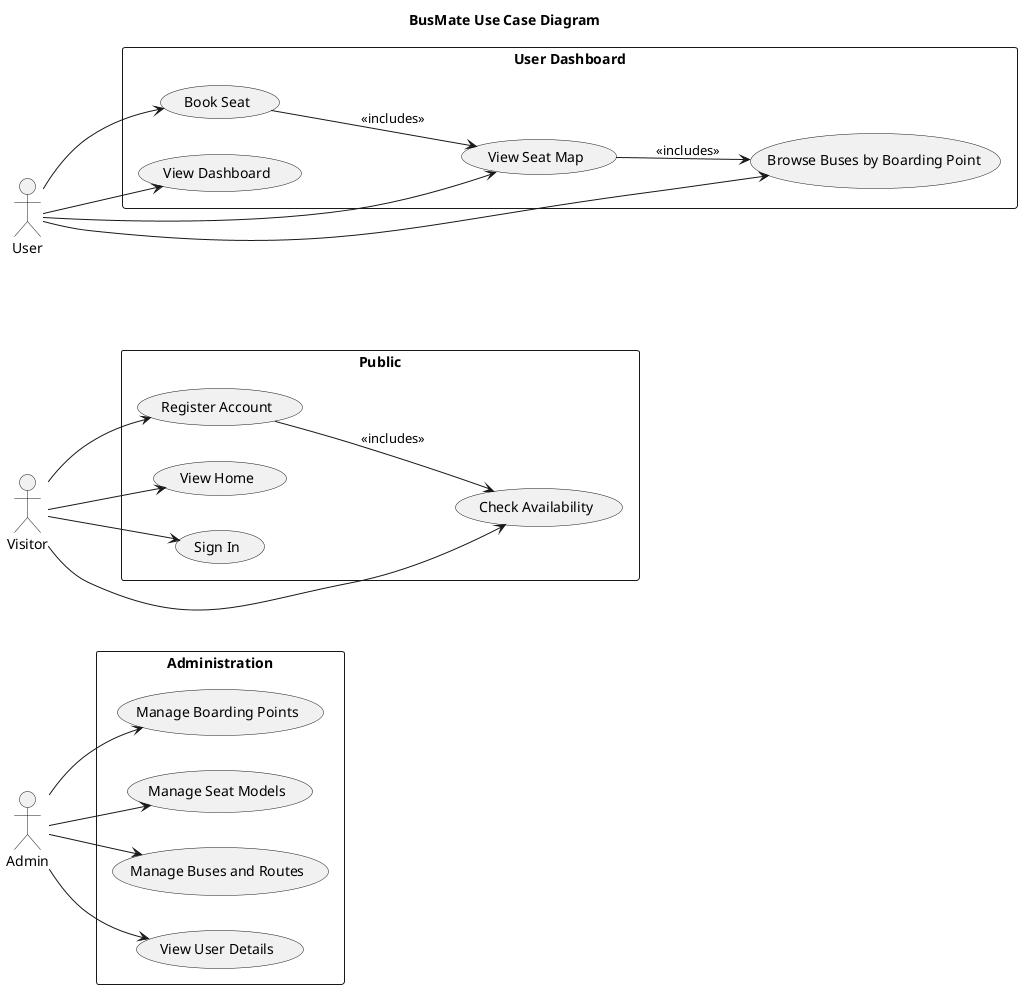 @startuml
title BusMate Use Case Diagram
left to right direction

actor Admin
actor Visitor
actor User

rectangle "Administration" {
  Admin --> (Manage Boarding Points)
  Admin --> (Manage Seat Models)
  Admin --> (Manage Buses and Routes)
  Admin --> (View User Details)
}

rectangle "Public" {
  Visitor --> (Register Account)
  Visitor --> (Check Availability)
  Visitor --> (View Home)
  Visitor --> (Sign In)

  (Register Account) --> (Check Availability) : <<includes>>
}

rectangle "User Dashboard" {
  User --> (Book Seat)
  User --> (View Seat Map)
  User --> (Browse Buses by Boarding Point)
  User --> (View Dashboard)

  (Book Seat) --> (View Seat Map) : <<includes>>
  (View Seat Map) --> (Browse Buses by Boarding Point) : <<includes>>
}

@enduml
